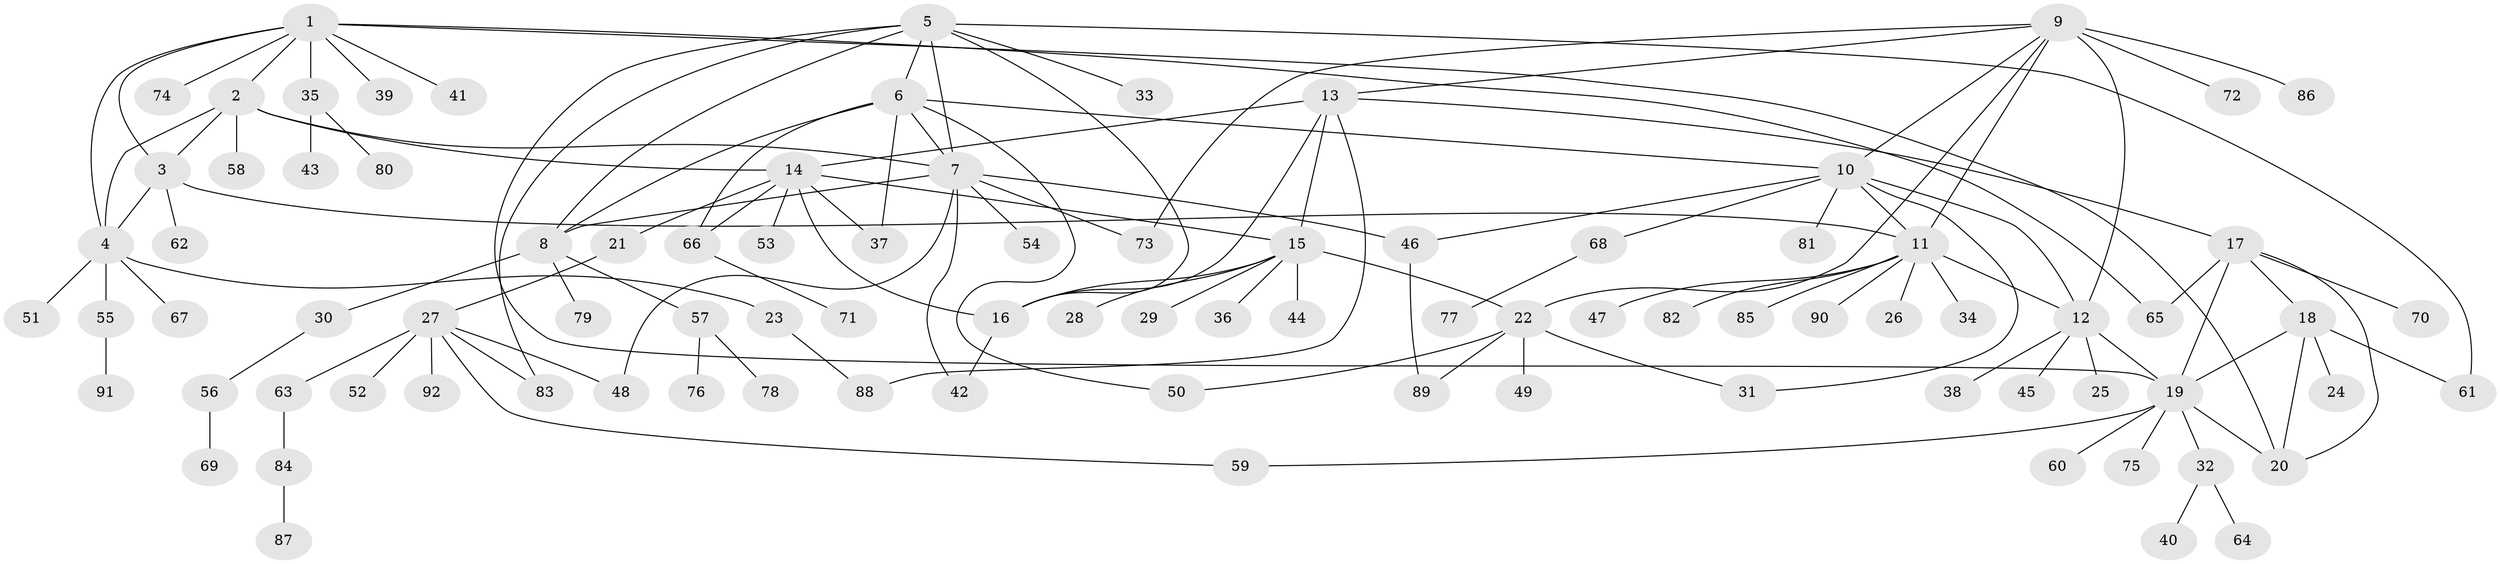 // coarse degree distribution, {10: 0.04411764705882353, 5: 0.04411764705882353, 4: 0.029411764705882353, 7: 0.029411764705882353, 12: 0.014705882352941176, 9: 0.04411764705882353, 6: 0.04411764705882353, 8: 0.014705882352941176, 1: 0.5147058823529411, 2: 0.20588235294117646, 3: 0.014705882352941176}
// Generated by graph-tools (version 1.1) at 2025/42/03/06/25 10:42:08]
// undirected, 92 vertices, 127 edges
graph export_dot {
graph [start="1"]
  node [color=gray90,style=filled];
  1;
  2;
  3;
  4;
  5;
  6;
  7;
  8;
  9;
  10;
  11;
  12;
  13;
  14;
  15;
  16;
  17;
  18;
  19;
  20;
  21;
  22;
  23;
  24;
  25;
  26;
  27;
  28;
  29;
  30;
  31;
  32;
  33;
  34;
  35;
  36;
  37;
  38;
  39;
  40;
  41;
  42;
  43;
  44;
  45;
  46;
  47;
  48;
  49;
  50;
  51;
  52;
  53;
  54;
  55;
  56;
  57;
  58;
  59;
  60;
  61;
  62;
  63;
  64;
  65;
  66;
  67;
  68;
  69;
  70;
  71;
  72;
  73;
  74;
  75;
  76;
  77;
  78;
  79;
  80;
  81;
  82;
  83;
  84;
  85;
  86;
  87;
  88;
  89;
  90;
  91;
  92;
  1 -- 2;
  1 -- 3;
  1 -- 4;
  1 -- 20;
  1 -- 35;
  1 -- 39;
  1 -- 41;
  1 -- 65;
  1 -- 74;
  2 -- 3;
  2 -- 4;
  2 -- 7;
  2 -- 14;
  2 -- 58;
  3 -- 4;
  3 -- 11;
  3 -- 62;
  4 -- 23;
  4 -- 51;
  4 -- 55;
  4 -- 67;
  5 -- 6;
  5 -- 7;
  5 -- 8;
  5 -- 16;
  5 -- 19;
  5 -- 33;
  5 -- 61;
  5 -- 83;
  6 -- 7;
  6 -- 8;
  6 -- 10;
  6 -- 37;
  6 -- 50;
  6 -- 66;
  7 -- 8;
  7 -- 42;
  7 -- 46;
  7 -- 48;
  7 -- 54;
  7 -- 73;
  8 -- 30;
  8 -- 57;
  8 -- 79;
  9 -- 10;
  9 -- 11;
  9 -- 12;
  9 -- 13;
  9 -- 22;
  9 -- 72;
  9 -- 73;
  9 -- 86;
  10 -- 11;
  10 -- 12;
  10 -- 31;
  10 -- 46;
  10 -- 68;
  10 -- 81;
  11 -- 12;
  11 -- 26;
  11 -- 34;
  11 -- 47;
  11 -- 82;
  11 -- 85;
  11 -- 90;
  12 -- 19;
  12 -- 25;
  12 -- 38;
  12 -- 45;
  13 -- 14;
  13 -- 15;
  13 -- 16;
  13 -- 17;
  13 -- 88;
  14 -- 15;
  14 -- 16;
  14 -- 21;
  14 -- 37;
  14 -- 53;
  14 -- 66;
  15 -- 16;
  15 -- 22;
  15 -- 28;
  15 -- 29;
  15 -- 36;
  15 -- 44;
  16 -- 42;
  17 -- 18;
  17 -- 19;
  17 -- 20;
  17 -- 65;
  17 -- 70;
  18 -- 19;
  18 -- 20;
  18 -- 24;
  18 -- 61;
  19 -- 20;
  19 -- 32;
  19 -- 59;
  19 -- 60;
  19 -- 75;
  21 -- 27;
  22 -- 31;
  22 -- 49;
  22 -- 50;
  22 -- 89;
  23 -- 88;
  27 -- 48;
  27 -- 52;
  27 -- 59;
  27 -- 63;
  27 -- 83;
  27 -- 92;
  30 -- 56;
  32 -- 40;
  32 -- 64;
  35 -- 43;
  35 -- 80;
  46 -- 89;
  55 -- 91;
  56 -- 69;
  57 -- 76;
  57 -- 78;
  63 -- 84;
  66 -- 71;
  68 -- 77;
  84 -- 87;
}
